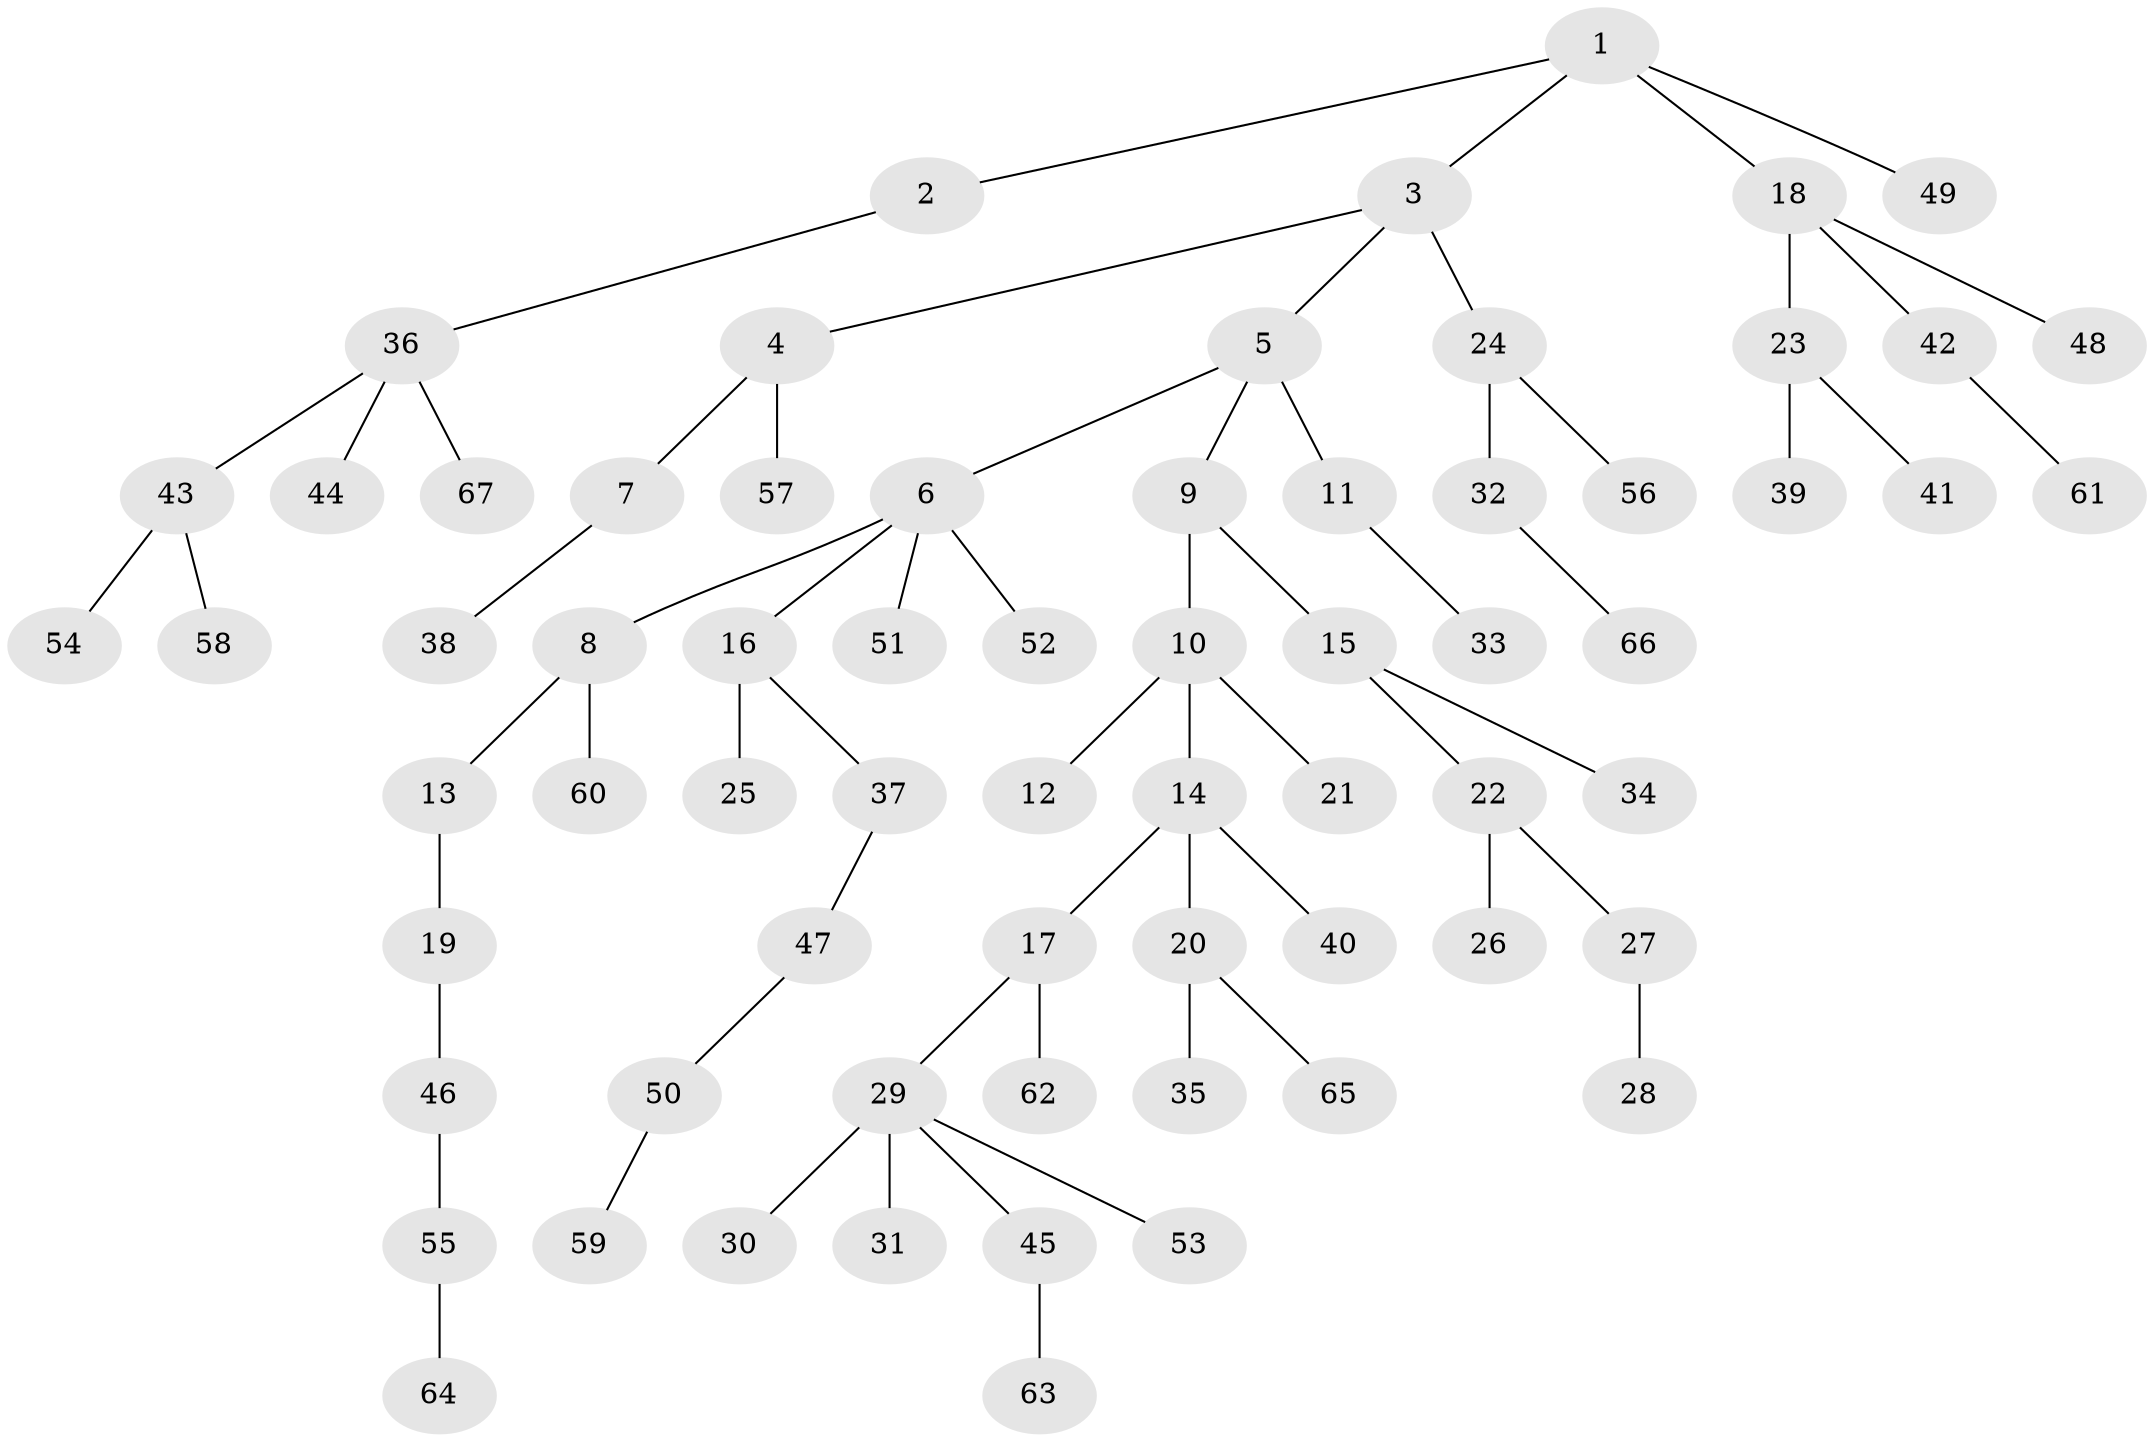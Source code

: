 // coarse degree distribution, {3: 0.1, 7: 0.025, 5: 0.025, 1: 0.55, 6: 0.025, 2: 0.225, 4: 0.05}
// Generated by graph-tools (version 1.1) at 2025/19/03/04/25 18:19:12]
// undirected, 67 vertices, 66 edges
graph export_dot {
graph [start="1"]
  node [color=gray90,style=filled];
  1;
  2;
  3;
  4;
  5;
  6;
  7;
  8;
  9;
  10;
  11;
  12;
  13;
  14;
  15;
  16;
  17;
  18;
  19;
  20;
  21;
  22;
  23;
  24;
  25;
  26;
  27;
  28;
  29;
  30;
  31;
  32;
  33;
  34;
  35;
  36;
  37;
  38;
  39;
  40;
  41;
  42;
  43;
  44;
  45;
  46;
  47;
  48;
  49;
  50;
  51;
  52;
  53;
  54;
  55;
  56;
  57;
  58;
  59;
  60;
  61;
  62;
  63;
  64;
  65;
  66;
  67;
  1 -- 2;
  1 -- 3;
  1 -- 18;
  1 -- 49;
  2 -- 36;
  3 -- 4;
  3 -- 5;
  3 -- 24;
  4 -- 7;
  4 -- 57;
  5 -- 6;
  5 -- 9;
  5 -- 11;
  6 -- 8;
  6 -- 16;
  6 -- 51;
  6 -- 52;
  7 -- 38;
  8 -- 13;
  8 -- 60;
  9 -- 10;
  9 -- 15;
  10 -- 12;
  10 -- 14;
  10 -- 21;
  11 -- 33;
  13 -- 19;
  14 -- 17;
  14 -- 20;
  14 -- 40;
  15 -- 22;
  15 -- 34;
  16 -- 25;
  16 -- 37;
  17 -- 29;
  17 -- 62;
  18 -- 23;
  18 -- 42;
  18 -- 48;
  19 -- 46;
  20 -- 35;
  20 -- 65;
  22 -- 26;
  22 -- 27;
  23 -- 39;
  23 -- 41;
  24 -- 32;
  24 -- 56;
  27 -- 28;
  29 -- 30;
  29 -- 31;
  29 -- 45;
  29 -- 53;
  32 -- 66;
  36 -- 43;
  36 -- 44;
  36 -- 67;
  37 -- 47;
  42 -- 61;
  43 -- 54;
  43 -- 58;
  45 -- 63;
  46 -- 55;
  47 -- 50;
  50 -- 59;
  55 -- 64;
}
